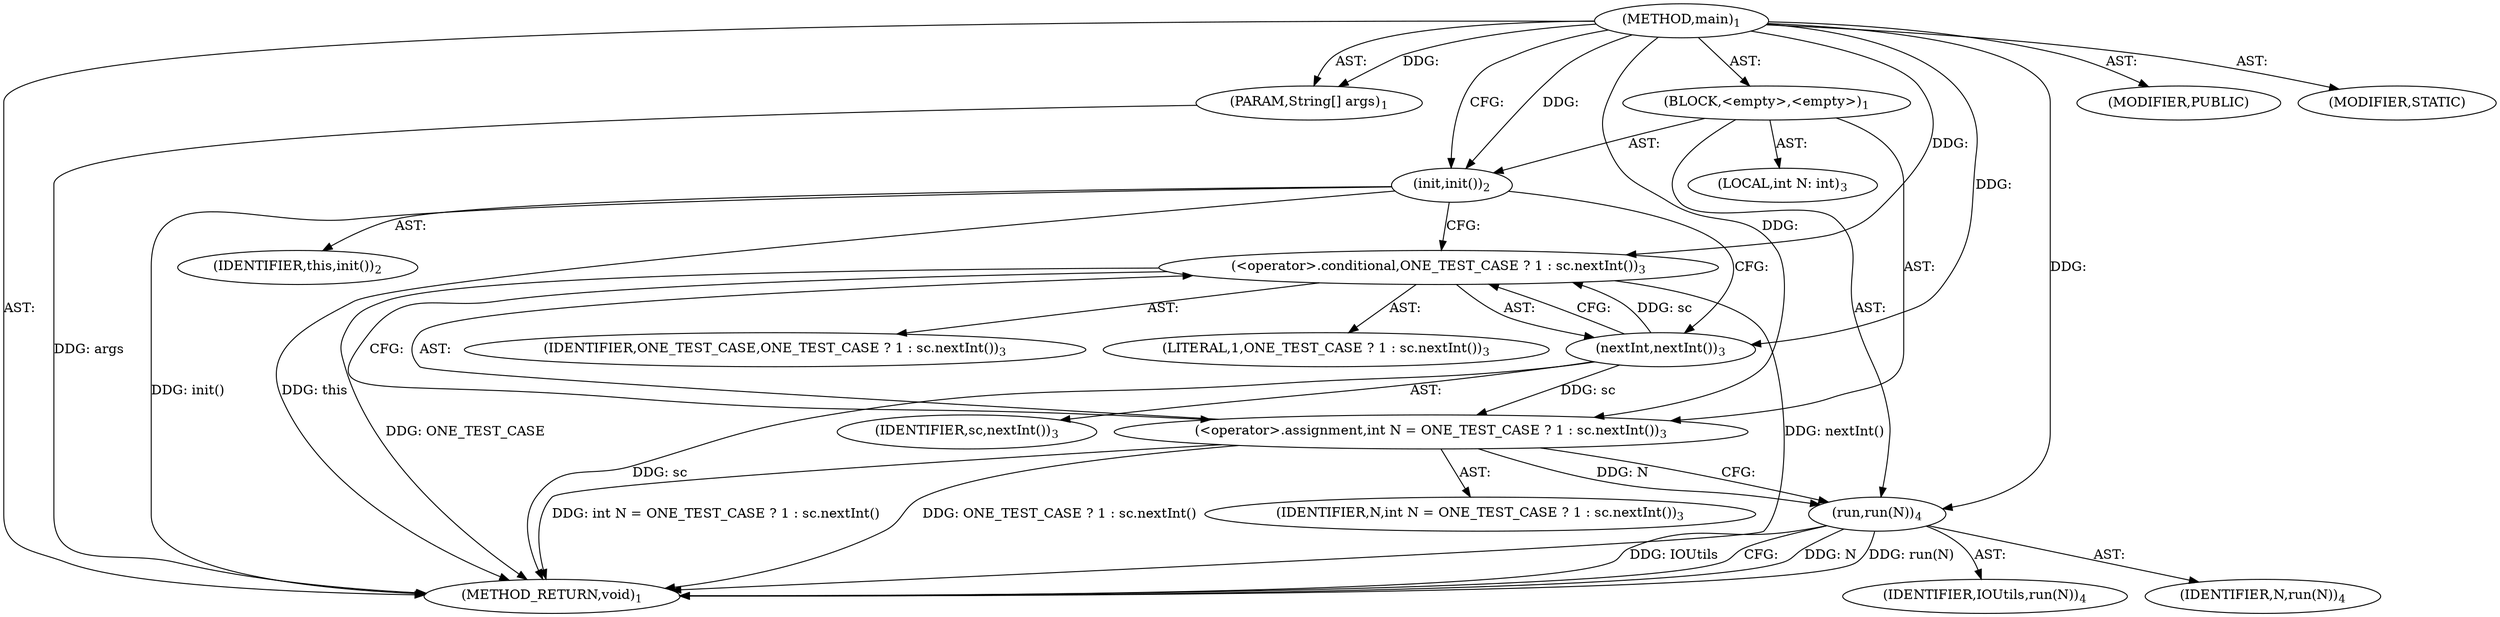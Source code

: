 digraph "main" {  
"17" [label = <(METHOD,main)<SUB>1</SUB>> ]
"18" [label = <(PARAM,String[] args)<SUB>1</SUB>> ]
"19" [label = <(BLOCK,&lt;empty&gt;,&lt;empty&gt;)<SUB>1</SUB>> ]
"20" [label = <(init,init())<SUB>2</SUB>> ]
"21" [label = <(IDENTIFIER,this,init())<SUB>2</SUB>> ]
"22" [label = <(LOCAL,int N: int)<SUB>3</SUB>> ]
"23" [label = <(&lt;operator&gt;.assignment,int N = ONE_TEST_CASE ? 1 : sc.nextInt())<SUB>3</SUB>> ]
"24" [label = <(IDENTIFIER,N,int N = ONE_TEST_CASE ? 1 : sc.nextInt())<SUB>3</SUB>> ]
"25" [label = <(&lt;operator&gt;.conditional,ONE_TEST_CASE ? 1 : sc.nextInt())<SUB>3</SUB>> ]
"26" [label = <(IDENTIFIER,ONE_TEST_CASE,ONE_TEST_CASE ? 1 : sc.nextInt())<SUB>3</SUB>> ]
"27" [label = <(LITERAL,1,ONE_TEST_CASE ? 1 : sc.nextInt())<SUB>3</SUB>> ]
"28" [label = <(nextInt,nextInt())<SUB>3</SUB>> ]
"29" [label = <(IDENTIFIER,sc,nextInt())<SUB>3</SUB>> ]
"30" [label = <(run,run(N))<SUB>4</SUB>> ]
"31" [label = <(IDENTIFIER,IOUtils,run(N))<SUB>4</SUB>> ]
"32" [label = <(IDENTIFIER,N,run(N))<SUB>4</SUB>> ]
"33" [label = <(MODIFIER,PUBLIC)> ]
"34" [label = <(MODIFIER,STATIC)> ]
"35" [label = <(METHOD_RETURN,void)<SUB>1</SUB>> ]
  "17" -> "18"  [ label = "AST: "] 
  "17" -> "19"  [ label = "AST: "] 
  "17" -> "33"  [ label = "AST: "] 
  "17" -> "34"  [ label = "AST: "] 
  "17" -> "35"  [ label = "AST: "] 
  "19" -> "20"  [ label = "AST: "] 
  "19" -> "22"  [ label = "AST: "] 
  "19" -> "23"  [ label = "AST: "] 
  "19" -> "30"  [ label = "AST: "] 
  "20" -> "21"  [ label = "AST: "] 
  "23" -> "24"  [ label = "AST: "] 
  "23" -> "25"  [ label = "AST: "] 
  "25" -> "26"  [ label = "AST: "] 
  "25" -> "27"  [ label = "AST: "] 
  "25" -> "28"  [ label = "AST: "] 
  "28" -> "29"  [ label = "AST: "] 
  "30" -> "31"  [ label = "AST: "] 
  "30" -> "32"  [ label = "AST: "] 
  "20" -> "25"  [ label = "CFG: "] 
  "20" -> "28"  [ label = "CFG: "] 
  "23" -> "30"  [ label = "CFG: "] 
  "30" -> "35"  [ label = "CFG: "] 
  "25" -> "23"  [ label = "CFG: "] 
  "28" -> "25"  [ label = "CFG: "] 
  "17" -> "20"  [ label = "CFG: "] 
  "18" -> "35"  [ label = "DDG: args"] 
  "20" -> "35"  [ label = "DDG: init()"] 
  "25" -> "35"  [ label = "DDG: nextInt()"] 
  "23" -> "35"  [ label = "DDG: ONE_TEST_CASE ? 1 : sc.nextInt()"] 
  "23" -> "35"  [ label = "DDG: int N = ONE_TEST_CASE ? 1 : sc.nextInt()"] 
  "30" -> "35"  [ label = "DDG: N"] 
  "30" -> "35"  [ label = "DDG: run(N)"] 
  "20" -> "35"  [ label = "DDG: this"] 
  "25" -> "35"  [ label = "DDG: ONE_TEST_CASE"] 
  "28" -> "35"  [ label = "DDG: sc"] 
  "30" -> "35"  [ label = "DDG: IOUtils"] 
  "17" -> "18"  [ label = "DDG: "] 
  "17" -> "23"  [ label = "DDG: "] 
  "28" -> "23"  [ label = "DDG: sc"] 
  "17" -> "20"  [ label = "DDG: "] 
  "17" -> "30"  [ label = "DDG: "] 
  "23" -> "30"  [ label = "DDG: N"] 
  "17" -> "25"  [ label = "DDG: "] 
  "28" -> "25"  [ label = "DDG: sc"] 
  "17" -> "28"  [ label = "DDG: "] 
}
